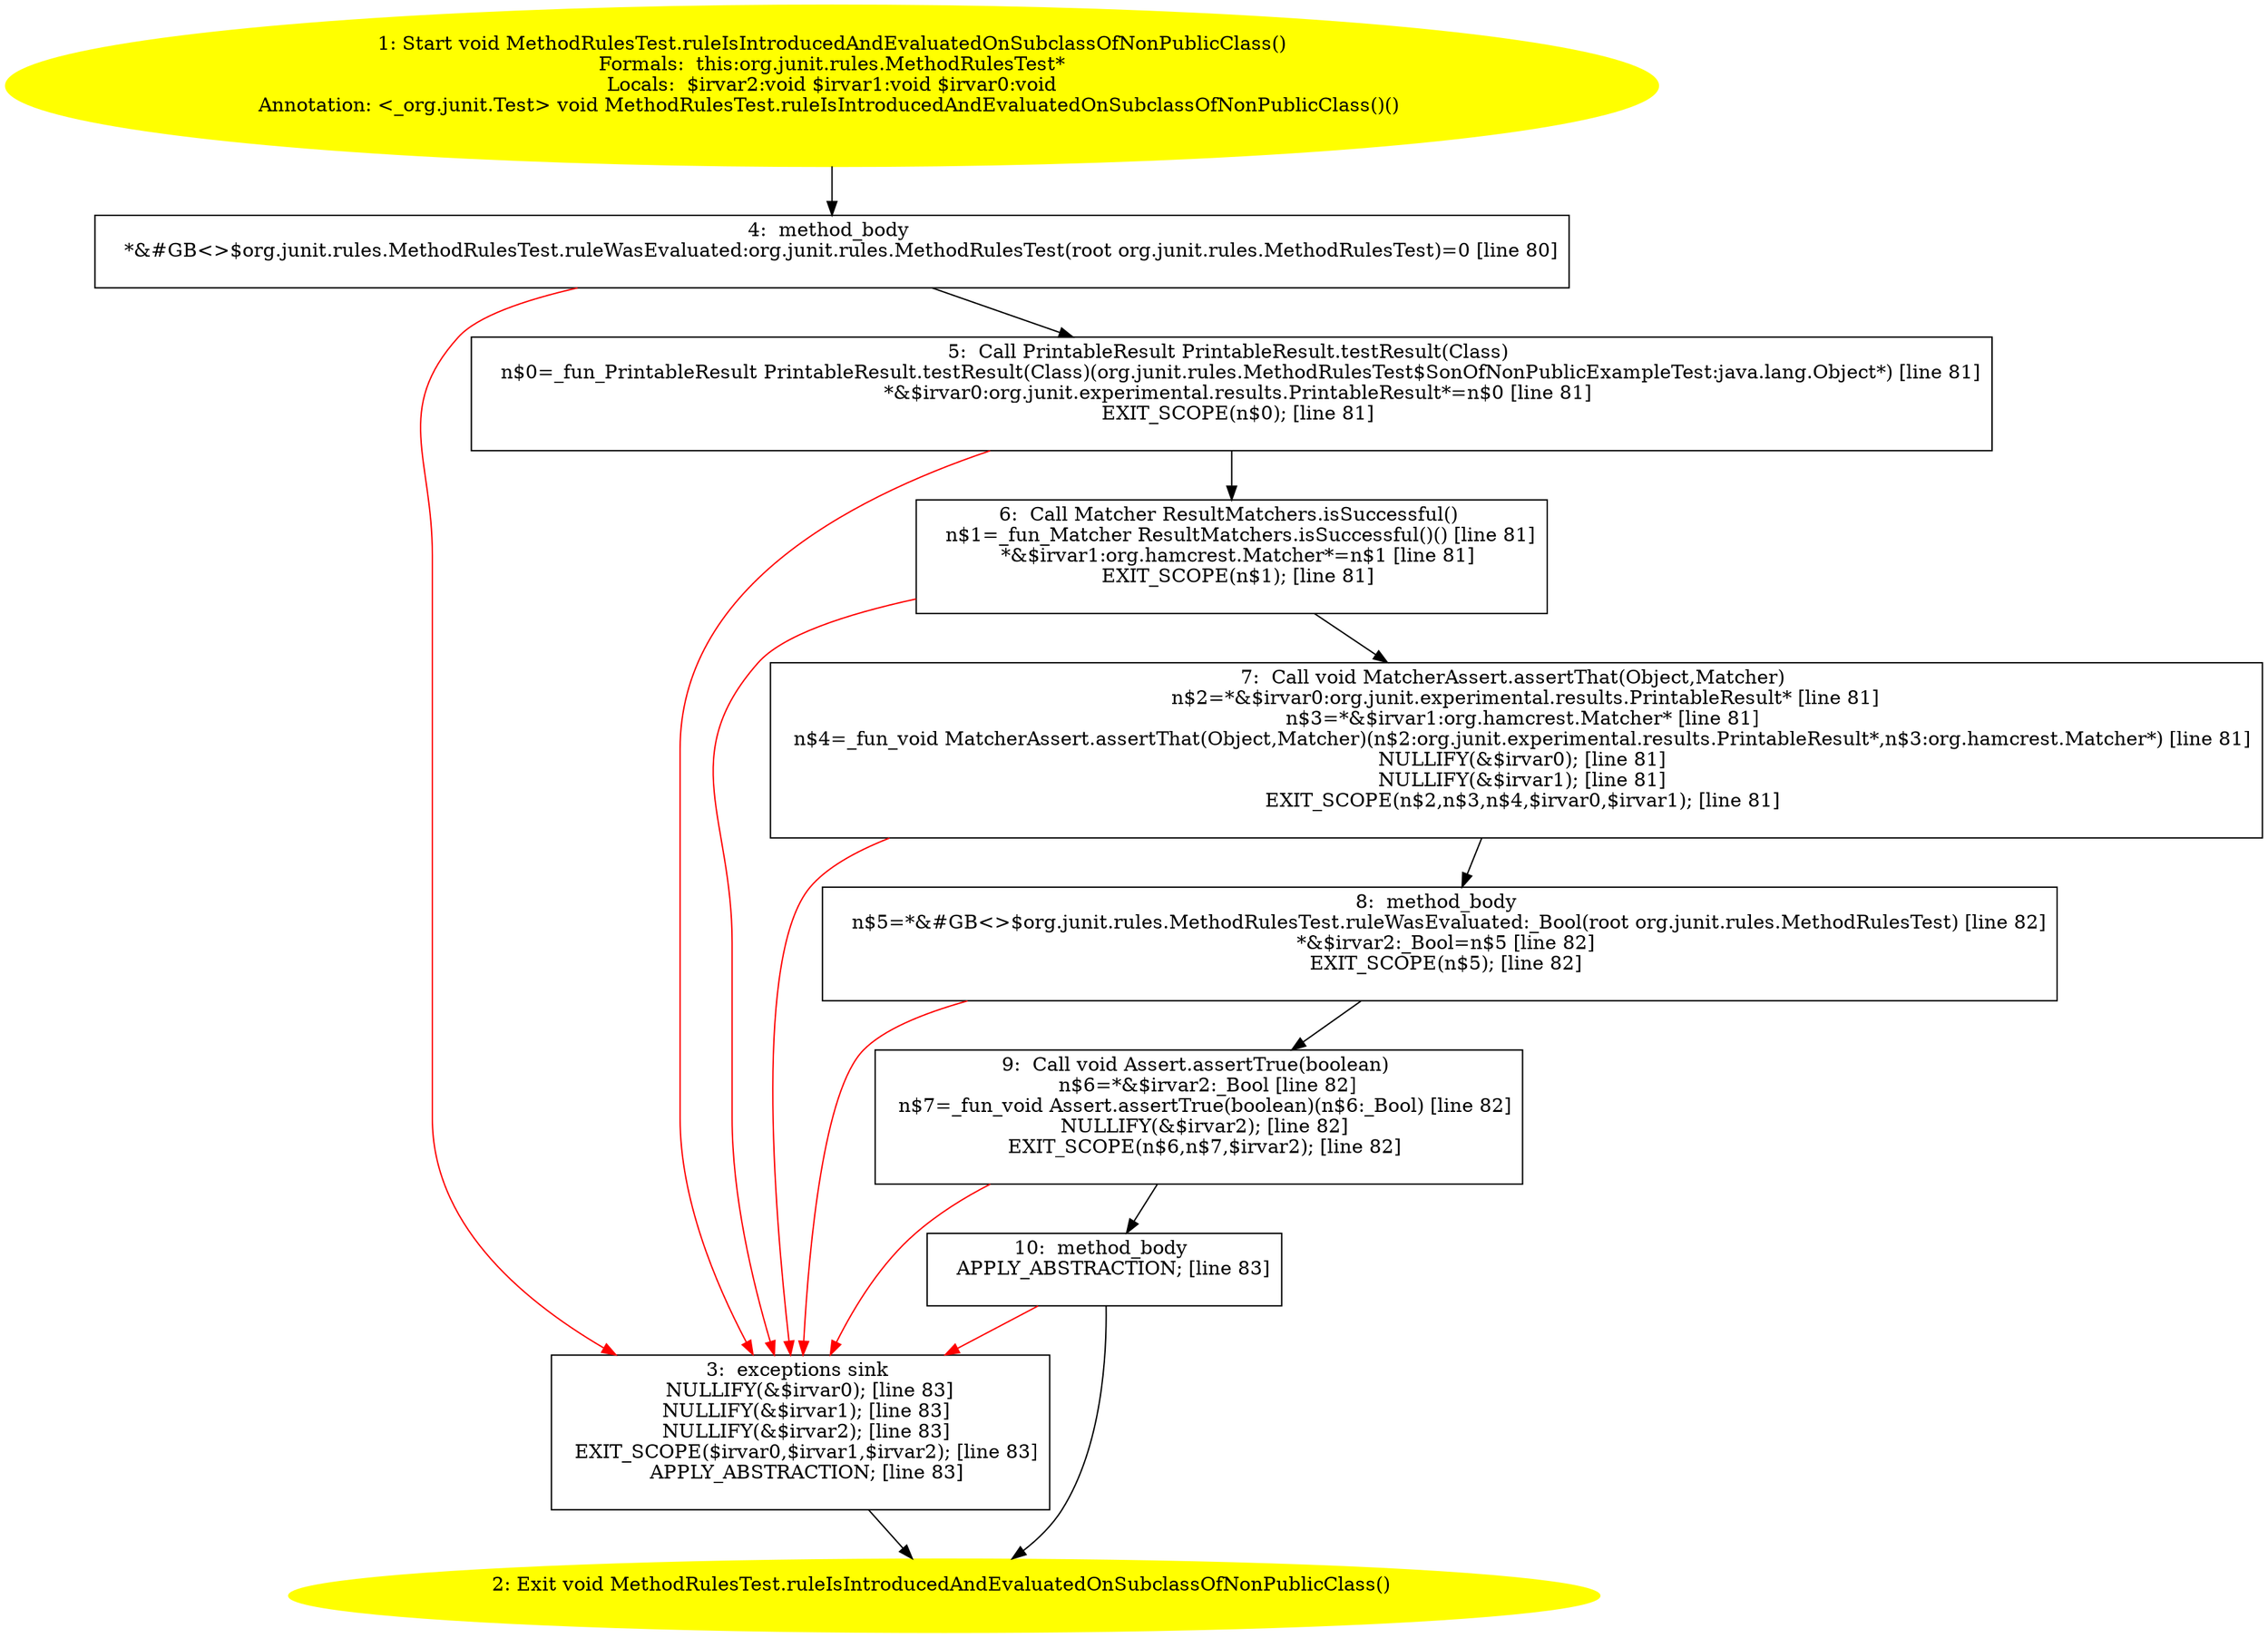 /* @generated */
digraph cfg {
"org.junit.rules.MethodRulesTest.ruleIsIntroducedAndEvaluatedOnSubclassOfNonPublicClass():void.12ead5b929e1530b2a838bf3d7bcdd92_1" [label="1: Start void MethodRulesTest.ruleIsIntroducedAndEvaluatedOnSubclassOfNonPublicClass()\nFormals:  this:org.junit.rules.MethodRulesTest*\nLocals:  $irvar2:void $irvar1:void $irvar0:void\nAnnotation: <_org.junit.Test> void MethodRulesTest.ruleIsIntroducedAndEvaluatedOnSubclassOfNonPublicClass()() \n  " color=yellow style=filled]
	

	 "org.junit.rules.MethodRulesTest.ruleIsIntroducedAndEvaluatedOnSubclassOfNonPublicClass():void.12ead5b929e1530b2a838bf3d7bcdd92_1" -> "org.junit.rules.MethodRulesTest.ruleIsIntroducedAndEvaluatedOnSubclassOfNonPublicClass():void.12ead5b929e1530b2a838bf3d7bcdd92_4" ;
"org.junit.rules.MethodRulesTest.ruleIsIntroducedAndEvaluatedOnSubclassOfNonPublicClass():void.12ead5b929e1530b2a838bf3d7bcdd92_2" [label="2: Exit void MethodRulesTest.ruleIsIntroducedAndEvaluatedOnSubclassOfNonPublicClass() \n  " color=yellow style=filled]
	

"org.junit.rules.MethodRulesTest.ruleIsIntroducedAndEvaluatedOnSubclassOfNonPublicClass():void.12ead5b929e1530b2a838bf3d7bcdd92_3" [label="3:  exceptions sink \n   NULLIFY(&$irvar0); [line 83]\n  NULLIFY(&$irvar1); [line 83]\n  NULLIFY(&$irvar2); [line 83]\n  EXIT_SCOPE($irvar0,$irvar1,$irvar2); [line 83]\n  APPLY_ABSTRACTION; [line 83]\n " shape="box"]
	

	 "org.junit.rules.MethodRulesTest.ruleIsIntroducedAndEvaluatedOnSubclassOfNonPublicClass():void.12ead5b929e1530b2a838bf3d7bcdd92_3" -> "org.junit.rules.MethodRulesTest.ruleIsIntroducedAndEvaluatedOnSubclassOfNonPublicClass():void.12ead5b929e1530b2a838bf3d7bcdd92_2" ;
"org.junit.rules.MethodRulesTest.ruleIsIntroducedAndEvaluatedOnSubclassOfNonPublicClass():void.12ead5b929e1530b2a838bf3d7bcdd92_4" [label="4:  method_body \n   *&#GB<>$org.junit.rules.MethodRulesTest.ruleWasEvaluated:org.junit.rules.MethodRulesTest(root org.junit.rules.MethodRulesTest)=0 [line 80]\n " shape="box"]
	

	 "org.junit.rules.MethodRulesTest.ruleIsIntroducedAndEvaluatedOnSubclassOfNonPublicClass():void.12ead5b929e1530b2a838bf3d7bcdd92_4" -> "org.junit.rules.MethodRulesTest.ruleIsIntroducedAndEvaluatedOnSubclassOfNonPublicClass():void.12ead5b929e1530b2a838bf3d7bcdd92_5" ;
	 "org.junit.rules.MethodRulesTest.ruleIsIntroducedAndEvaluatedOnSubclassOfNonPublicClass():void.12ead5b929e1530b2a838bf3d7bcdd92_4" -> "org.junit.rules.MethodRulesTest.ruleIsIntroducedAndEvaluatedOnSubclassOfNonPublicClass():void.12ead5b929e1530b2a838bf3d7bcdd92_3" [color="red" ];
"org.junit.rules.MethodRulesTest.ruleIsIntroducedAndEvaluatedOnSubclassOfNonPublicClass():void.12ead5b929e1530b2a838bf3d7bcdd92_5" [label="5:  Call PrintableResult PrintableResult.testResult(Class) \n   n$0=_fun_PrintableResult PrintableResult.testResult(Class)(org.junit.rules.MethodRulesTest$SonOfNonPublicExampleTest:java.lang.Object*) [line 81]\n  *&$irvar0:org.junit.experimental.results.PrintableResult*=n$0 [line 81]\n  EXIT_SCOPE(n$0); [line 81]\n " shape="box"]
	

	 "org.junit.rules.MethodRulesTest.ruleIsIntroducedAndEvaluatedOnSubclassOfNonPublicClass():void.12ead5b929e1530b2a838bf3d7bcdd92_5" -> "org.junit.rules.MethodRulesTest.ruleIsIntroducedAndEvaluatedOnSubclassOfNonPublicClass():void.12ead5b929e1530b2a838bf3d7bcdd92_6" ;
	 "org.junit.rules.MethodRulesTest.ruleIsIntroducedAndEvaluatedOnSubclassOfNonPublicClass():void.12ead5b929e1530b2a838bf3d7bcdd92_5" -> "org.junit.rules.MethodRulesTest.ruleIsIntroducedAndEvaluatedOnSubclassOfNonPublicClass():void.12ead5b929e1530b2a838bf3d7bcdd92_3" [color="red" ];
"org.junit.rules.MethodRulesTest.ruleIsIntroducedAndEvaluatedOnSubclassOfNonPublicClass():void.12ead5b929e1530b2a838bf3d7bcdd92_6" [label="6:  Call Matcher ResultMatchers.isSuccessful() \n   n$1=_fun_Matcher ResultMatchers.isSuccessful()() [line 81]\n  *&$irvar1:org.hamcrest.Matcher*=n$1 [line 81]\n  EXIT_SCOPE(n$1); [line 81]\n " shape="box"]
	

	 "org.junit.rules.MethodRulesTest.ruleIsIntroducedAndEvaluatedOnSubclassOfNonPublicClass():void.12ead5b929e1530b2a838bf3d7bcdd92_6" -> "org.junit.rules.MethodRulesTest.ruleIsIntroducedAndEvaluatedOnSubclassOfNonPublicClass():void.12ead5b929e1530b2a838bf3d7bcdd92_7" ;
	 "org.junit.rules.MethodRulesTest.ruleIsIntroducedAndEvaluatedOnSubclassOfNonPublicClass():void.12ead5b929e1530b2a838bf3d7bcdd92_6" -> "org.junit.rules.MethodRulesTest.ruleIsIntroducedAndEvaluatedOnSubclassOfNonPublicClass():void.12ead5b929e1530b2a838bf3d7bcdd92_3" [color="red" ];
"org.junit.rules.MethodRulesTest.ruleIsIntroducedAndEvaluatedOnSubclassOfNonPublicClass():void.12ead5b929e1530b2a838bf3d7bcdd92_7" [label="7:  Call void MatcherAssert.assertThat(Object,Matcher) \n   n$2=*&$irvar0:org.junit.experimental.results.PrintableResult* [line 81]\n  n$3=*&$irvar1:org.hamcrest.Matcher* [line 81]\n  n$4=_fun_void MatcherAssert.assertThat(Object,Matcher)(n$2:org.junit.experimental.results.PrintableResult*,n$3:org.hamcrest.Matcher*) [line 81]\n  NULLIFY(&$irvar0); [line 81]\n  NULLIFY(&$irvar1); [line 81]\n  EXIT_SCOPE(n$2,n$3,n$4,$irvar0,$irvar1); [line 81]\n " shape="box"]
	

	 "org.junit.rules.MethodRulesTest.ruleIsIntroducedAndEvaluatedOnSubclassOfNonPublicClass():void.12ead5b929e1530b2a838bf3d7bcdd92_7" -> "org.junit.rules.MethodRulesTest.ruleIsIntroducedAndEvaluatedOnSubclassOfNonPublicClass():void.12ead5b929e1530b2a838bf3d7bcdd92_8" ;
	 "org.junit.rules.MethodRulesTest.ruleIsIntroducedAndEvaluatedOnSubclassOfNonPublicClass():void.12ead5b929e1530b2a838bf3d7bcdd92_7" -> "org.junit.rules.MethodRulesTest.ruleIsIntroducedAndEvaluatedOnSubclassOfNonPublicClass():void.12ead5b929e1530b2a838bf3d7bcdd92_3" [color="red" ];
"org.junit.rules.MethodRulesTest.ruleIsIntroducedAndEvaluatedOnSubclassOfNonPublicClass():void.12ead5b929e1530b2a838bf3d7bcdd92_8" [label="8:  method_body \n   n$5=*&#GB<>$org.junit.rules.MethodRulesTest.ruleWasEvaluated:_Bool(root org.junit.rules.MethodRulesTest) [line 82]\n  *&$irvar2:_Bool=n$5 [line 82]\n  EXIT_SCOPE(n$5); [line 82]\n " shape="box"]
	

	 "org.junit.rules.MethodRulesTest.ruleIsIntroducedAndEvaluatedOnSubclassOfNonPublicClass():void.12ead5b929e1530b2a838bf3d7bcdd92_8" -> "org.junit.rules.MethodRulesTest.ruleIsIntroducedAndEvaluatedOnSubclassOfNonPublicClass():void.12ead5b929e1530b2a838bf3d7bcdd92_9" ;
	 "org.junit.rules.MethodRulesTest.ruleIsIntroducedAndEvaluatedOnSubclassOfNonPublicClass():void.12ead5b929e1530b2a838bf3d7bcdd92_8" -> "org.junit.rules.MethodRulesTest.ruleIsIntroducedAndEvaluatedOnSubclassOfNonPublicClass():void.12ead5b929e1530b2a838bf3d7bcdd92_3" [color="red" ];
"org.junit.rules.MethodRulesTest.ruleIsIntroducedAndEvaluatedOnSubclassOfNonPublicClass():void.12ead5b929e1530b2a838bf3d7bcdd92_9" [label="9:  Call void Assert.assertTrue(boolean) \n   n$6=*&$irvar2:_Bool [line 82]\n  n$7=_fun_void Assert.assertTrue(boolean)(n$6:_Bool) [line 82]\n  NULLIFY(&$irvar2); [line 82]\n  EXIT_SCOPE(n$6,n$7,$irvar2); [line 82]\n " shape="box"]
	

	 "org.junit.rules.MethodRulesTest.ruleIsIntroducedAndEvaluatedOnSubclassOfNonPublicClass():void.12ead5b929e1530b2a838bf3d7bcdd92_9" -> "org.junit.rules.MethodRulesTest.ruleIsIntroducedAndEvaluatedOnSubclassOfNonPublicClass():void.12ead5b929e1530b2a838bf3d7bcdd92_10" ;
	 "org.junit.rules.MethodRulesTest.ruleIsIntroducedAndEvaluatedOnSubclassOfNonPublicClass():void.12ead5b929e1530b2a838bf3d7bcdd92_9" -> "org.junit.rules.MethodRulesTest.ruleIsIntroducedAndEvaluatedOnSubclassOfNonPublicClass():void.12ead5b929e1530b2a838bf3d7bcdd92_3" [color="red" ];
"org.junit.rules.MethodRulesTest.ruleIsIntroducedAndEvaluatedOnSubclassOfNonPublicClass():void.12ead5b929e1530b2a838bf3d7bcdd92_10" [label="10:  method_body \n   APPLY_ABSTRACTION; [line 83]\n " shape="box"]
	

	 "org.junit.rules.MethodRulesTest.ruleIsIntroducedAndEvaluatedOnSubclassOfNonPublicClass():void.12ead5b929e1530b2a838bf3d7bcdd92_10" -> "org.junit.rules.MethodRulesTest.ruleIsIntroducedAndEvaluatedOnSubclassOfNonPublicClass():void.12ead5b929e1530b2a838bf3d7bcdd92_2" ;
	 "org.junit.rules.MethodRulesTest.ruleIsIntroducedAndEvaluatedOnSubclassOfNonPublicClass():void.12ead5b929e1530b2a838bf3d7bcdd92_10" -> "org.junit.rules.MethodRulesTest.ruleIsIntroducedAndEvaluatedOnSubclassOfNonPublicClass():void.12ead5b929e1530b2a838bf3d7bcdd92_3" [color="red" ];
}
